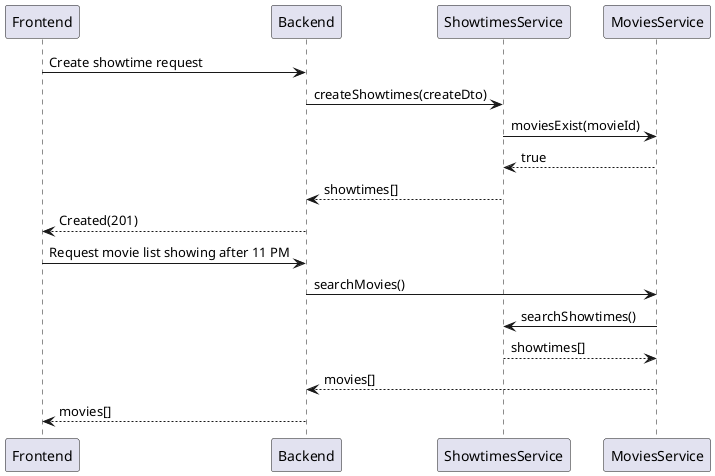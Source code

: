 @startuml

@startuml
Frontend -> Backend: Create showtime request
Backend -> ShowtimesService: createShowtimes(createDto)
ShowtimesService -> MoviesService: moviesExist(movieId)
ShowtimesService <-- MoviesService: true
Backend <-- ShowtimesService: showtimes[]
Frontend <-- Backend: Created(201)

Frontend -> Backend: Request movie list showing after 11 PM
Backend -> MoviesService: searchMovies()
MoviesService -> ShowtimesService: searchShowtimes()
MoviesService <-- ShowtimesService: showtimes[]
Backend <-- MoviesService: movies[]
Frontend <-- Backend: movies[]
@enduml

@enduml